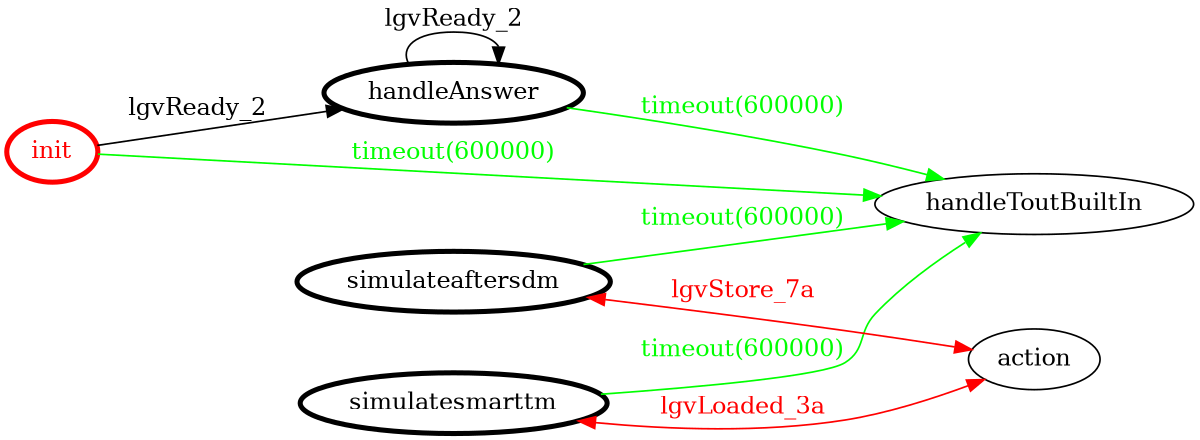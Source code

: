 /*
*
* A GraphViz DOT FSM description 
* Please use a GraphViz visualizer (like http://www.webgraphviz.com)
*  
*/

digraph finite_state_machine {
	rankdir=LR
	size="8,5"
	
	init [ color = red ][ fontcolor = red ][ penwidth = 3 ]
	handleAnswer [ color = black ][ fontcolor = black ][ penwidth = 3 ]
	simulatesmarttm [ color = black ][ fontcolor = black ][ penwidth = 3 ]
	simulateaftersdm [ color = black ][ fontcolor = black ][ penwidth = 3 ]
	
	init -> handleAnswer [ label = "lgvReady_2" ][ color = black ][ fontcolor = black ]
	handleAnswer -> handleAnswer [ label = "lgvReady_2" ][ color = black ][ fontcolor = black ]
	init -> handleToutBuiltIn [ label = "timeout(600000)" ][ color = green ][ fontcolor = green ]
	simulateaftersdm -> handleToutBuiltIn [ label = "timeout(600000)" ][ color = green ][ fontcolor = green ]
	simulateaftersdm -> action [ label = "lgvStore_7a" ][ color = red ][ fontcolor = red ][ dir = both ]
	simulatesmarttm -> action [ label = "lgvLoaded_3a" ][ color = red ][ fontcolor = red ][ dir = both ]
	handleAnswer -> handleToutBuiltIn [ label = "timeout(600000)" ][ color = green ][ fontcolor = green ]
	simulatesmarttm -> handleToutBuiltIn [ label = "timeout(600000)" ][ color = green ][ fontcolor = green ]
}
